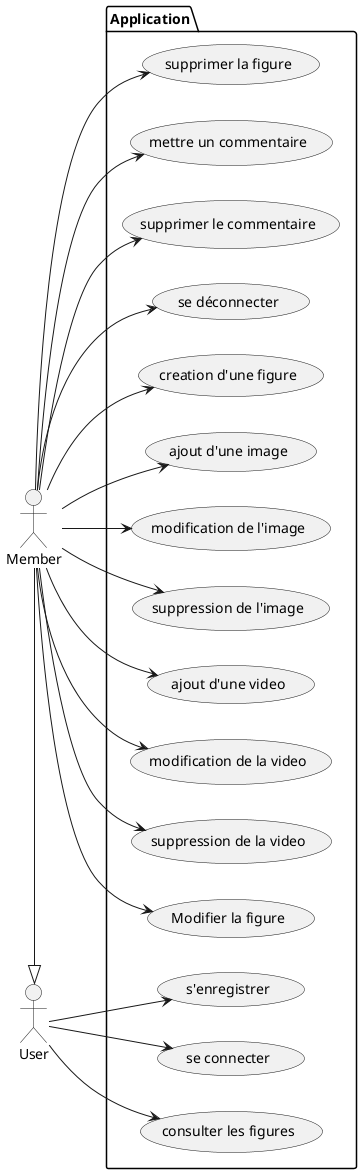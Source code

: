 @startuml
left to right direction
actor Member as M
actor User as U
package Application {
  usecase "se connecter" as SL
  usecase "se déconnecter" as D
  usecase "s'enregistrer" as E

  usecase "creation d'une figure" as CF

  usecase "ajout d'une image" as AI
  usecase "modification de l'image" as MI
  usecase "suppression de l'image" as SI
  usecase "ajout d'une video" as AV
  usecase "modification de la video" as MV
  usecase "suppression de la video" as SV

  usecase "Modifier la figure" as FM
  usecase "supprimer la figure" as SF
  usecase "mettre un commentaire" as MC
  usecase "consulter les figures" as LF
  usecase "supprimer le commentaire" as SC

}
U-->SL
M-->D
M-->AI
M-->MI
M-->SI
M-->AV
M-->MV
M-->SV
M-->FM
M-->SF
M-->CF
M-->MC
M-->SC
U-->LF
U->E
M-|>U
@enduml
